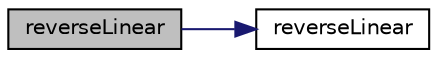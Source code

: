 digraph "reverseLinear"
{
  bgcolor="transparent";
  edge [fontname="Helvetica",fontsize="10",labelfontname="Helvetica",labelfontsize="10"];
  node [fontname="Helvetica",fontsize="10",shape=record];
  rankdir="LR";
  Node1 [label="reverseLinear",height=0.2,width=0.4,color="black", fillcolor="grey75", style="filled", fontcolor="black"];
  Node1 -> Node2 [color="midnightblue",fontsize="10",style="solid",fontname="Helvetica"];
  Node2 [label="reverseLinear",height=0.2,width=0.4,color="black",URL="$a02249.html#aa63b0b7721fd53543c7e1ac94990af27",tooltip="Construct from mesh. "];
}
